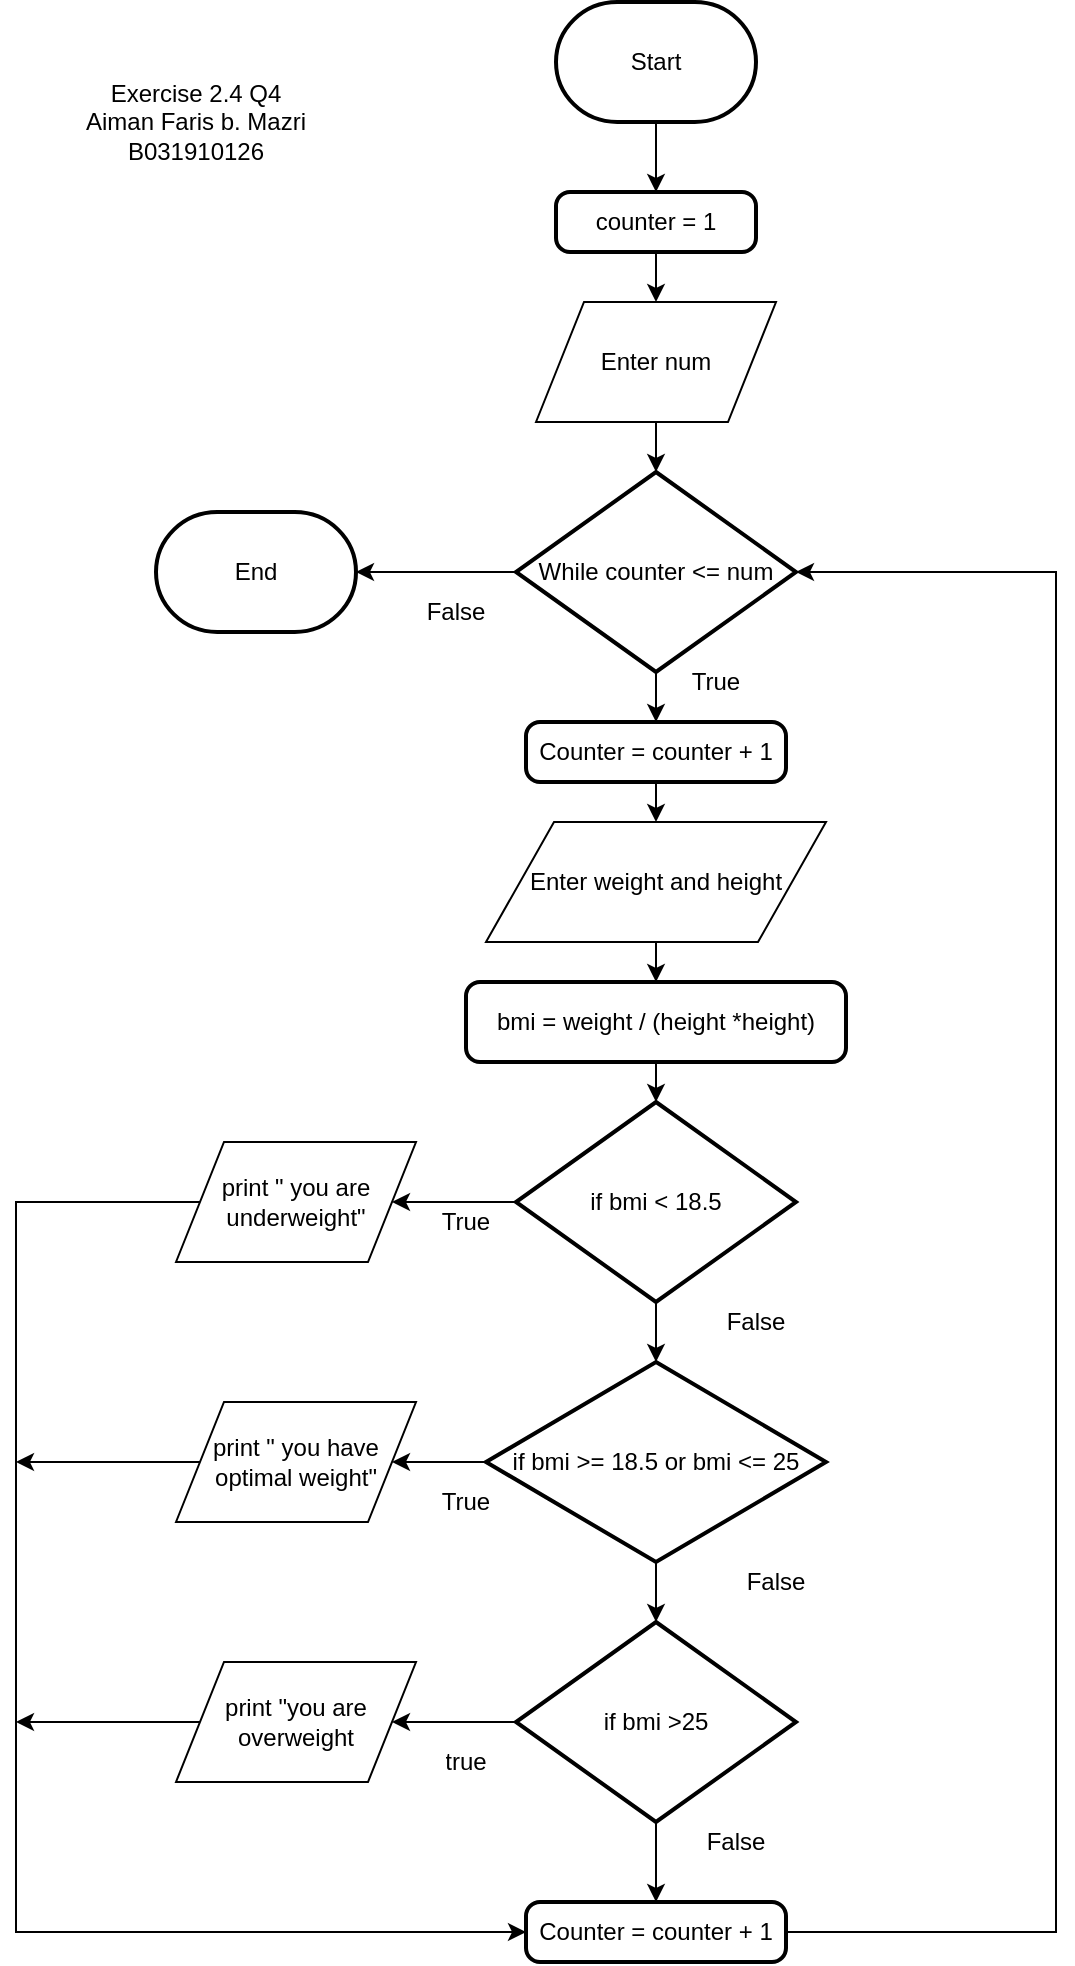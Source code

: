 <mxfile version="11.3.2" type="github" pages="1"><diagram id="4HhiqFtKNMAYoSC1kQp-" name="Page-1"><mxGraphModel dx="848" dy="436" grid="1" gridSize="10" guides="1" tooltips="1" connect="1" arrows="1" fold="1" page="1" pageScale="1" pageWidth="850" pageHeight="1100" math="0" shadow="0"><root><mxCell id="0"/><mxCell id="1" parent="0"/><mxCell id="o5n2DiedhLTUOlX6KQmB-5" style="edgeStyle=none;rounded=0;orthogonalLoop=1;jettySize=auto;html=1;exitX=0.5;exitY=1;exitDx=0;exitDy=0;exitPerimeter=0;entryX=0.5;entryY=0;entryDx=0;entryDy=0;" parent="1" source="o5n2DiedhLTUOlX6KQmB-1" target="o5n2DiedhLTUOlX6KQmB-2" edge="1"><mxGeometry relative="1" as="geometry"/></mxCell><mxCell id="o5n2DiedhLTUOlX6KQmB-1" value="Start" style="strokeWidth=2;html=1;shape=mxgraph.flowchart.terminator;whiteSpace=wrap;" parent="1" vertex="1"><mxGeometry x="390" y="30" width="100" height="60" as="geometry"/></mxCell><mxCell id="o5n2DiedhLTUOlX6KQmB-6" style="edgeStyle=none;rounded=0;orthogonalLoop=1;jettySize=auto;html=1;exitX=0.5;exitY=1;exitDx=0;exitDy=0;entryX=0.5;entryY=0;entryDx=0;entryDy=0;" parent="1" source="o5n2DiedhLTUOlX6KQmB-2" target="o5n2DiedhLTUOlX6KQmB-4" edge="1"><mxGeometry relative="1" as="geometry"/></mxCell><mxCell id="o5n2DiedhLTUOlX6KQmB-2" value="counter = 1" style="rounded=1;whiteSpace=wrap;html=1;absoluteArcSize=1;arcSize=14;strokeWidth=2;" parent="1" vertex="1"><mxGeometry x="390" y="125" width="100" height="30" as="geometry"/></mxCell><mxCell id="gxbueth5ley-GNXy2VPR-6" style="edgeStyle=orthogonalEdgeStyle;rounded=0;orthogonalLoop=1;jettySize=auto;html=1;exitX=0.5;exitY=1;exitDx=0;exitDy=0;exitPerimeter=0;entryX=0.5;entryY=0;entryDx=0;entryDy=0;" parent="1" source="o5n2DiedhLTUOlX6KQmB-3" target="gxbueth5ley-GNXy2VPR-3" edge="1"><mxGeometry relative="1" as="geometry"/></mxCell><mxCell id="jKG4p4jfooiu1LLbDtHs-8" style="edgeStyle=none;rounded=0;orthogonalLoop=1;jettySize=auto;html=1;exitX=0;exitY=0.5;exitDx=0;exitDy=0;exitPerimeter=0;entryX=1;entryY=0.5;entryDx=0;entryDy=0;entryPerimeter=0;" edge="1" parent="1" source="o5n2DiedhLTUOlX6KQmB-3" target="o5n2DiedhLTUOlX6KQmB-16"><mxGeometry relative="1" as="geometry"/></mxCell><mxCell id="o5n2DiedhLTUOlX6KQmB-3" value="While counter &amp;lt;= num" style="strokeWidth=2;html=1;shape=mxgraph.flowchart.decision;whiteSpace=wrap;" parent="1" vertex="1"><mxGeometry x="370" y="265" width="140" height="100" as="geometry"/></mxCell><mxCell id="o5n2DiedhLTUOlX6KQmB-7" style="edgeStyle=none;rounded=0;orthogonalLoop=1;jettySize=auto;html=1;exitX=0.5;exitY=1;exitDx=0;exitDy=0;entryX=0.5;entryY=0;entryDx=0;entryDy=0;entryPerimeter=0;" parent="1" source="o5n2DiedhLTUOlX6KQmB-4" target="o5n2DiedhLTUOlX6KQmB-3" edge="1"><mxGeometry relative="1" as="geometry"/></mxCell><mxCell id="o5n2DiedhLTUOlX6KQmB-4" value="Enter num" style="shape=parallelogram;perimeter=parallelogramPerimeter;whiteSpace=wrap;html=1;" parent="1" vertex="1"><mxGeometry x="380" y="180" width="120" height="60" as="geometry"/></mxCell><mxCell id="gxbueth5ley-GNXy2VPR-5" style="edgeStyle=orthogonalEdgeStyle;rounded=0;orthogonalLoop=1;jettySize=auto;html=1;exitX=0.5;exitY=1;exitDx=0;exitDy=0;entryX=0.5;entryY=0;entryDx=0;entryDy=0;" parent="1" source="o5n2DiedhLTUOlX6KQmB-8" target="o5n2DiedhLTUOlX6KQmB-9" edge="1"><mxGeometry relative="1" as="geometry"/></mxCell><mxCell id="o5n2DiedhLTUOlX6KQmB-8" value="Enter weight and height" style="shape=parallelogram;perimeter=parallelogramPerimeter;whiteSpace=wrap;html=1;" parent="1" vertex="1"><mxGeometry x="355" y="440" width="170" height="60" as="geometry"/></mxCell><mxCell id="o5n2DiedhLTUOlX6KQmB-19" style="edgeStyle=none;rounded=0;orthogonalLoop=1;jettySize=auto;html=1;exitX=0.5;exitY=1;exitDx=0;exitDy=0;" parent="1" source="o5n2DiedhLTUOlX6KQmB-9" target="o5n2DiedhLTUOlX6KQmB-10" edge="1"><mxGeometry relative="1" as="geometry"/></mxCell><mxCell id="o5n2DiedhLTUOlX6KQmB-9" value="bmi = weight / (height *height)" style="rounded=1;whiteSpace=wrap;html=1;absoluteArcSize=1;arcSize=14;strokeWidth=2;" parent="1" vertex="1"><mxGeometry x="345" y="520" width="190" height="40" as="geometry"/></mxCell><mxCell id="o5n2DiedhLTUOlX6KQmB-20" style="edgeStyle=none;rounded=0;orthogonalLoop=1;jettySize=auto;html=1;exitX=0.5;exitY=1;exitDx=0;exitDy=0;exitPerimeter=0;entryX=0.5;entryY=0;entryDx=0;entryDy=0;entryPerimeter=0;" parent="1" source="o5n2DiedhLTUOlX6KQmB-10" target="o5n2DiedhLTUOlX6KQmB-11" edge="1"><mxGeometry relative="1" as="geometry"/></mxCell><mxCell id="o5n2DiedhLTUOlX6KQmB-24" style="edgeStyle=none;rounded=0;orthogonalLoop=1;jettySize=auto;html=1;exitX=0;exitY=0.5;exitDx=0;exitDy=0;exitPerimeter=0;entryX=1;entryY=0.5;entryDx=0;entryDy=0;" parent="1" source="o5n2DiedhLTUOlX6KQmB-10" target="o5n2DiedhLTUOlX6KQmB-13" edge="1"><mxGeometry relative="1" as="geometry"/></mxCell><mxCell id="o5n2DiedhLTUOlX6KQmB-10" value="if bmi &amp;lt; 18.5" style="strokeWidth=2;html=1;shape=mxgraph.flowchart.decision;whiteSpace=wrap;" parent="1" vertex="1"><mxGeometry x="370" y="580" width="140" height="100" as="geometry"/></mxCell><mxCell id="o5n2DiedhLTUOlX6KQmB-21" style="edgeStyle=none;rounded=0;orthogonalLoop=1;jettySize=auto;html=1;exitX=0.5;exitY=1;exitDx=0;exitDy=0;exitPerimeter=0;" parent="1" source="o5n2DiedhLTUOlX6KQmB-11" target="o5n2DiedhLTUOlX6KQmB-12" edge="1"><mxGeometry relative="1" as="geometry"/></mxCell><mxCell id="o5n2DiedhLTUOlX6KQmB-30" style="edgeStyle=none;rounded=0;orthogonalLoop=1;jettySize=auto;html=1;exitX=0;exitY=0.5;exitDx=0;exitDy=0;exitPerimeter=0;entryX=1;entryY=0.5;entryDx=0;entryDy=0;" parent="1" source="o5n2DiedhLTUOlX6KQmB-11" target="o5n2DiedhLTUOlX6KQmB-14" edge="1"><mxGeometry relative="1" as="geometry"/></mxCell><mxCell id="o5n2DiedhLTUOlX6KQmB-11" value="if bmi &amp;gt;= 18.5 or bmi &amp;lt;= 25" style="strokeWidth=2;html=1;shape=mxgraph.flowchart.decision;whiteSpace=wrap;" parent="1" vertex="1"><mxGeometry x="355" y="710" width="170" height="100" as="geometry"/></mxCell><mxCell id="o5n2DiedhLTUOlX6KQmB-25" style="edgeStyle=none;rounded=0;orthogonalLoop=1;jettySize=auto;html=1;exitX=0;exitY=0.5;exitDx=0;exitDy=0;exitPerimeter=0;entryX=1;entryY=0.5;entryDx=0;entryDy=0;" parent="1" source="o5n2DiedhLTUOlX6KQmB-12" target="o5n2DiedhLTUOlX6KQmB-15" edge="1"><mxGeometry relative="1" as="geometry"/></mxCell><mxCell id="jKG4p4jfooiu1LLbDtHs-2" style="edgeStyle=orthogonalEdgeStyle;rounded=0;orthogonalLoop=1;jettySize=auto;html=1;exitX=0.5;exitY=1;exitDx=0;exitDy=0;exitPerimeter=0;entryX=0.5;entryY=0;entryDx=0;entryDy=0;" edge="1" parent="1" source="o5n2DiedhLTUOlX6KQmB-12" target="jKG4p4jfooiu1LLbDtHs-1"><mxGeometry relative="1" as="geometry"/></mxCell><mxCell id="o5n2DiedhLTUOlX6KQmB-12" value="if bmi &amp;gt;25" style="strokeWidth=2;html=1;shape=mxgraph.flowchart.decision;whiteSpace=wrap;" parent="1" vertex="1"><mxGeometry x="370" y="840" width="140" height="100" as="geometry"/></mxCell><mxCell id="jKG4p4jfooiu1LLbDtHs-4" style="edgeStyle=none;rounded=0;orthogonalLoop=1;jettySize=auto;html=1;exitX=0;exitY=0.5;exitDx=0;exitDy=0;entryX=0;entryY=0.5;entryDx=0;entryDy=0;entryPerimeter=0;" edge="1" parent="1" source="o5n2DiedhLTUOlX6KQmB-13" target="jKG4p4jfooiu1LLbDtHs-1"><mxGeometry relative="1" as="geometry"><Array as="points"><mxPoint x="120" y="630"/><mxPoint x="120" y="995"/></Array></mxGeometry></mxCell><mxCell id="o5n2DiedhLTUOlX6KQmB-13" value="print &quot; you are underweight&quot;" style="shape=parallelogram;perimeter=parallelogramPerimeter;whiteSpace=wrap;html=1;" parent="1" vertex="1"><mxGeometry x="200" y="600" width="120" height="60" as="geometry"/></mxCell><mxCell id="o5n2DiedhLTUOlX6KQmB-31" style="edgeStyle=none;rounded=0;orthogonalLoop=1;jettySize=auto;html=1;exitX=0;exitY=0.5;exitDx=0;exitDy=0;" parent="1" source="o5n2DiedhLTUOlX6KQmB-14" edge="1"><mxGeometry relative="1" as="geometry"><mxPoint x="120" y="760" as="targetPoint"/></mxGeometry></mxCell><mxCell id="o5n2DiedhLTUOlX6KQmB-14" value="print &quot; you have optimal weight&quot;" style="shape=parallelogram;perimeter=parallelogramPerimeter;whiteSpace=wrap;html=1;" parent="1" vertex="1"><mxGeometry x="200" y="730" width="120" height="60" as="geometry"/></mxCell><mxCell id="jKG4p4jfooiu1LLbDtHs-5" style="edgeStyle=none;rounded=0;orthogonalLoop=1;jettySize=auto;html=1;exitX=0;exitY=0.5;exitDx=0;exitDy=0;" edge="1" parent="1" source="o5n2DiedhLTUOlX6KQmB-15"><mxGeometry relative="1" as="geometry"><mxPoint x="120" y="890" as="targetPoint"/></mxGeometry></mxCell><mxCell id="o5n2DiedhLTUOlX6KQmB-15" value="print &quot;you are overweight" style="shape=parallelogram;perimeter=parallelogramPerimeter;whiteSpace=wrap;html=1;" parent="1" vertex="1"><mxGeometry x="200" y="860" width="120" height="60" as="geometry"/></mxCell><mxCell id="o5n2DiedhLTUOlX6KQmB-16" value="End" style="strokeWidth=2;html=1;shape=mxgraph.flowchart.terminator;whiteSpace=wrap;" parent="1" vertex="1"><mxGeometry x="190" y="285" width="100" height="60" as="geometry"/></mxCell><UserObject label="true" placeholders="1" name="Variable" id="o5n2DiedhLTUOlX6KQmB-33"><mxCell style="text;html=1;strokeColor=none;fillColor=none;align=center;verticalAlign=middle;whiteSpace=wrap;overflow=hidden;" parent="1" vertex="1"><mxGeometry x="305" y="900" width="80" height="20" as="geometry"/></mxCell></UserObject><UserObject label="False" placeholders="1" name="Variable" id="o5n2DiedhLTUOlX6KQmB-34"><mxCell style="text;html=1;strokeColor=none;fillColor=none;align=center;verticalAlign=middle;whiteSpace=wrap;overflow=hidden;" parent="1" vertex="1"><mxGeometry x="300" y="325" width="80" height="20" as="geometry"/></mxCell></UserObject><UserObject label="True" placeholders="1" name="Variable" id="o5n2DiedhLTUOlX6KQmB-35"><mxCell style="text;html=1;strokeColor=none;fillColor=none;align=center;verticalAlign=middle;whiteSpace=wrap;overflow=hidden;" parent="1" vertex="1"><mxGeometry x="430" y="360" width="80" height="20" as="geometry"/></mxCell></UserObject><UserObject label="False" placeholders="1" name="Variable" id="o5n2DiedhLTUOlX6KQmB-36"><mxCell style="text;html=1;strokeColor=none;fillColor=none;align=center;verticalAlign=middle;whiteSpace=wrap;overflow=hidden;" parent="1" vertex="1"><mxGeometry x="450" y="680" width="80" height="20" as="geometry"/></mxCell></UserObject><UserObject label="False" placeholders="1" name="Variable" id="o5n2DiedhLTUOlX6KQmB-37"><mxCell style="text;html=1;strokeColor=none;fillColor=none;align=center;verticalAlign=middle;whiteSpace=wrap;overflow=hidden;" parent="1" vertex="1"><mxGeometry x="460" y="810" width="80" height="20" as="geometry"/></mxCell></UserObject><UserObject label="False" placeholders="1" name="Variable" id="o5n2DiedhLTUOlX6KQmB-38"><mxCell style="text;html=1;strokeColor=none;fillColor=none;align=center;verticalAlign=middle;whiteSpace=wrap;overflow=hidden;" parent="1" vertex="1"><mxGeometry x="440" y="940" width="80" height="20" as="geometry"/></mxCell></UserObject><UserObject label="True" placeholders="1" name="Variable" id="o5n2DiedhLTUOlX6KQmB-39"><mxCell style="text;html=1;strokeColor=none;fillColor=none;align=center;verticalAlign=middle;whiteSpace=wrap;overflow=hidden;" parent="1" vertex="1"><mxGeometry x="305" y="630" width="80" height="20" as="geometry"/></mxCell></UserObject><UserObject label="True" placeholders="1" name="Variable" id="o5n2DiedhLTUOlX6KQmB-40"><mxCell style="text;html=1;strokeColor=none;fillColor=none;align=center;verticalAlign=middle;whiteSpace=wrap;overflow=hidden;" parent="1" vertex="1"><mxGeometry x="305" y="770" width="80" height="20" as="geometry"/></mxCell></UserObject><mxCell id="gxbueth5ley-GNXy2VPR-4" style="edgeStyle=orthogonalEdgeStyle;rounded=0;orthogonalLoop=1;jettySize=auto;html=1;exitX=0.5;exitY=1;exitDx=0;exitDy=0;entryX=0.5;entryY=0;entryDx=0;entryDy=0;" parent="1" source="gxbueth5ley-GNXy2VPR-3" target="o5n2DiedhLTUOlX6KQmB-8" edge="1"><mxGeometry relative="1" as="geometry"/></mxCell><mxCell id="gxbueth5ley-GNXy2VPR-3" value="Counter = counter + 1" style="rounded=1;whiteSpace=wrap;html=1;absoluteArcSize=1;arcSize=14;strokeWidth=2;" parent="1" vertex="1"><mxGeometry x="375" y="390" width="130" height="30" as="geometry"/></mxCell><mxCell id="nYnJgb9AihGvXPvjZJ1--2" value="Exercise 2.4 Q4&lt;br&gt;Aiman Faris b. Mazri&lt;br&gt;B031910126" style="text;html=1;strokeColor=none;fillColor=none;align=center;verticalAlign=middle;whiteSpace=wrap;rounded=0;" parent="1" vertex="1"><mxGeometry x="150" y="40" width="120" height="100" as="geometry"/></mxCell><mxCell id="jKG4p4jfooiu1LLbDtHs-6" style="edgeStyle=none;rounded=0;orthogonalLoop=1;jettySize=auto;html=1;exitX=1;exitY=0.5;exitDx=0;exitDy=0;entryX=1;entryY=0.5;entryDx=0;entryDy=0;entryPerimeter=0;" edge="1" parent="1" source="jKG4p4jfooiu1LLbDtHs-1" target="o5n2DiedhLTUOlX6KQmB-3"><mxGeometry relative="1" as="geometry"><Array as="points"><mxPoint x="640" y="995"/><mxPoint x="640" y="315"/></Array></mxGeometry></mxCell><mxCell id="jKG4p4jfooiu1LLbDtHs-1" value="Counter = counter + 1" style="rounded=1;whiteSpace=wrap;html=1;absoluteArcSize=1;arcSize=14;strokeWidth=2;" vertex="1" parent="1"><mxGeometry x="375" y="980" width="130" height="30" as="geometry"/></mxCell></root></mxGraphModel></diagram></mxfile>